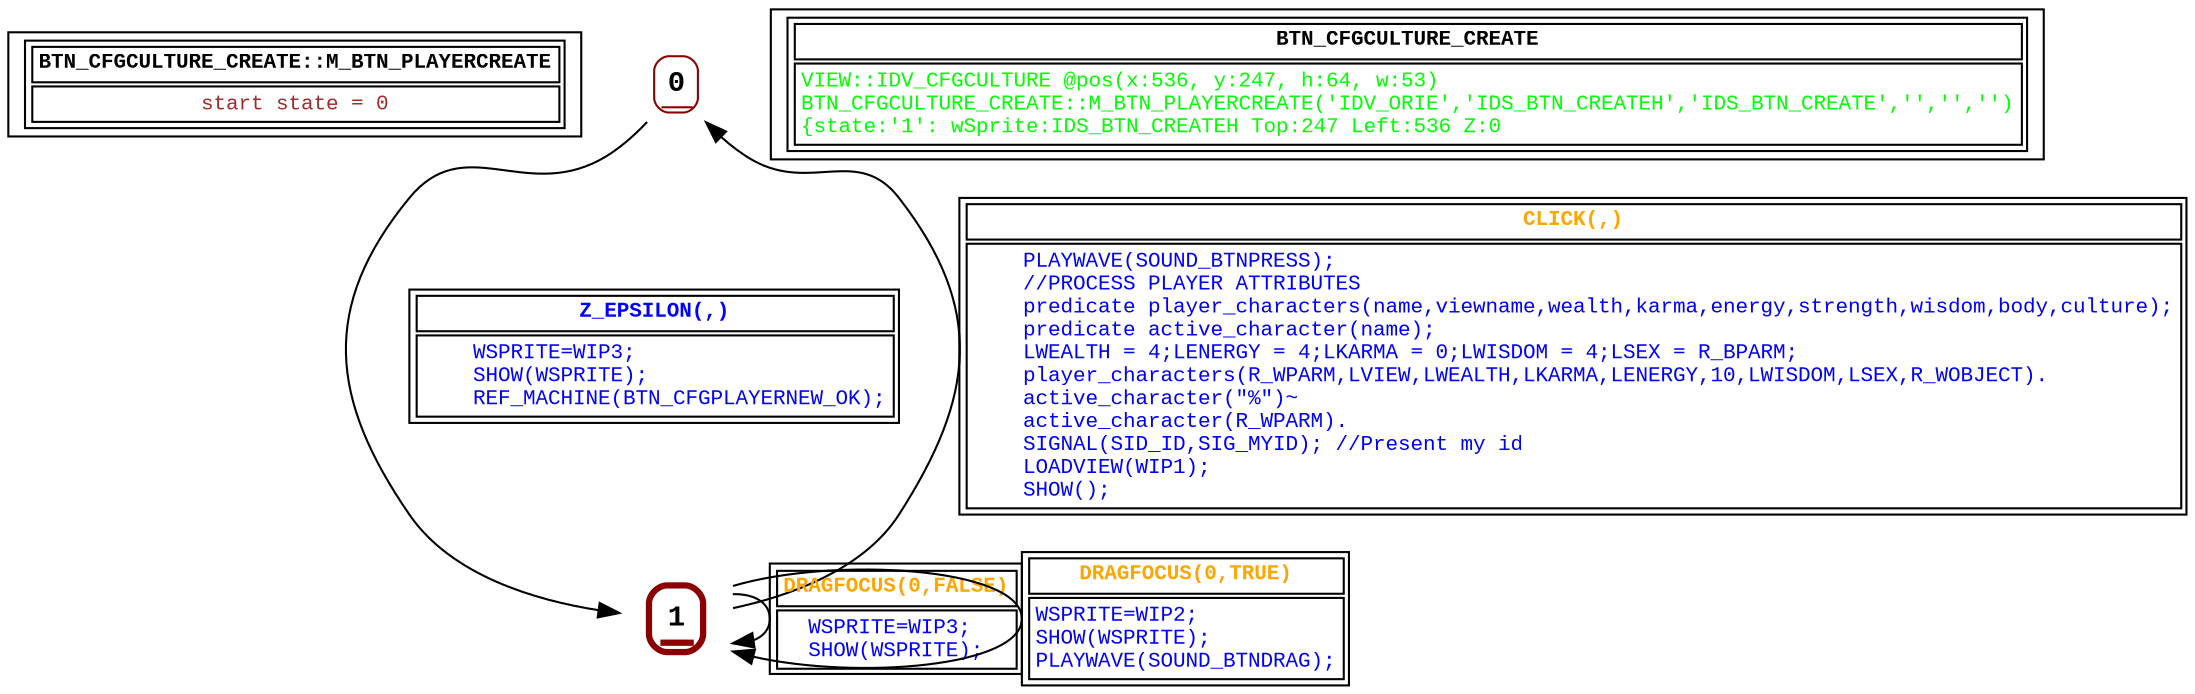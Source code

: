 digraph Automaton {
 fontname="Courier New"
	node [shape=oval, fontname="Courier New"];
	filename[shape = record, fontsize=10, label=< <table border="1"><tr><td><b>BTN_CFGCULTURE_CREATE::M_BTN_PLAYERCREATE<br align="left"/></b></td></tr>
<tr><td><font point-size="10" color ="brown">start state = 0<br align="left"/></font></td></tr></table>>
];
	0[shape = none, fontsize=14, label=< <table border="1" color="darkred" style="rounded"><tr><td sides="b"><b>0<br align="left"/></b></td></tr>
</table>>];
"0" -> "1" [fontcolor=blue,fontsize=10,fontname="Courier New", label=< <table border="1"><tr><td><b>Z_EPSILON(,)<br align="left"/></b></td></tr>
<tr><td><font point-size="10" color ="blue">    WSPRITE=WIP3;<br align="left"/>    SHOW(WSPRITE);<br align="left"/>    REF_MACHINE(BTN_CFGPLAYERNEW_OK);<br align="left"/></font></td></tr></table>>
];
	1[shape = none, fontsize=14, label=< <table border="3" color="darkred" style="rounded"><tr><td sides="b"><b>1<br align="left"/></b></td></tr>
</table>>];
"1" -> "0" [fontcolor=orange,fontsize=10,fontname="Courier New", label=< <table border="1"><tr><td><b>CLICK(,)<br align="left"/></b></td></tr>
<tr><td><font point-size="10" color ="blue">    PLAYWAVE(SOUND_BTNPRESS);<br align="left"/>    //PROCESS PLAYER ATTRIBUTES<br align="left"/>    predicate player_characters(name,viewname,wealth,karma,energy,strength,wisdom,body,culture);<br align="left"/>    predicate active_character(name);<br align="left"/>    LWEALTH = 4;LENERGY = 4;LKARMA = 0;LWISDOM = 4;LSEX = R_BPARM;<br align="left"/>    player_characters(R_WPARM,LVIEW,LWEALTH,LKARMA,LENERGY,10,LWISDOM,LSEX,R_WOBJECT).<br align="left"/>    active_character(&quot;%&quot;)~<br align="left"/>    active_character(R_WPARM).<br align="left"/>    SIGNAL(SID_ID,SIG_MYID); //Present my id<br align="left"/>    LOADVIEW(WIP1);<br align="left"/>    SHOW();<br align="left"/></font></td></tr></table>>
];
"1" -> "1" [fontcolor=orange,fontsize=10,fontname="Courier New", label=< <table border="1"><tr><td><b>DRAGFOCUS(0,FALSE)<br align="left"/></b></td></tr>
<tr><td><font point-size="10" color ="blue">WSPRITE=WIP3;<br align="left"/>SHOW(WSPRITE);<br align="left"/></font></td></tr></table>>
];
"1" -> "1" [fontcolor=orange,fontsize=10,fontname="Courier New", label=< <table border="1"><tr><td><b>DRAGFOCUS(0,TRUE)<br align="left"/></b></td></tr>
<tr><td><font point-size="10" color ="blue">WSPRITE=WIP2;<br align="left"/>SHOW(WSPRITE);<br align="left"/>PLAYWAVE(SOUND_BTNDRAG);<br align="left"/></font></td></tr></table>>
];
	status[shape = record, fontsize=10, label=< <table border="1"><tr><td><b>BTN_CFGCULTURE_CREATE<br align="left"/></b></td></tr>
<tr><td><font point-size="10" color ="green">VIEW::IDV_CFGCULTURE @pos(x:536, y:247, h:64, w:53)<br align="left"/>BTN_CFGCULTURE_CREATE::M_BTN_PLAYERCREATE(&apos;IDV_ORIE&apos;,&apos;IDS_BTN_CREATEH&apos;,&apos;IDS_BTN_CREATE&apos;,&apos;&apos;,&apos;&apos;,&apos;&apos;)<br align="left"/>			&#123;state:&apos;1&apos;: wSprite:IDS_BTN_CREATEH Top:247 Left:536 Z:0<br align="left"/></font></td></tr></table>>
];
}
